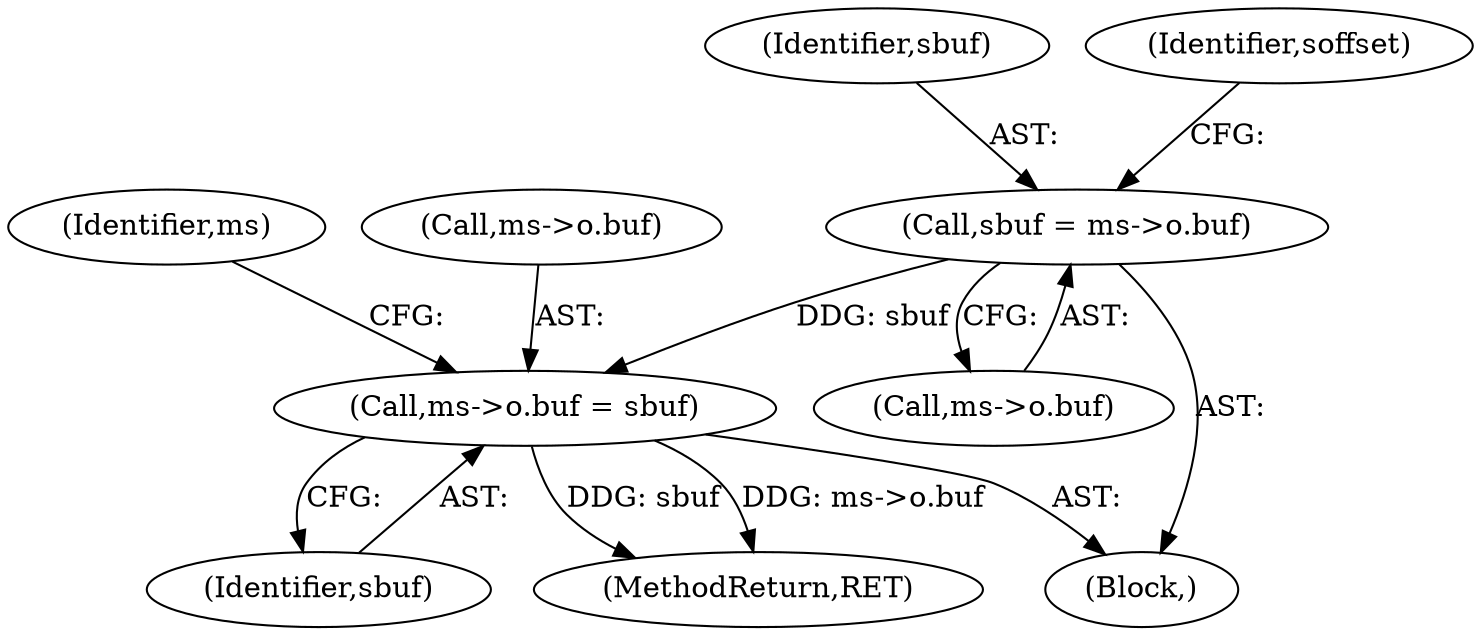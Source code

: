 digraph "0_file_4a284c89d6ef11aca34da65da7d673050a5ea320_4@pointer" {
"1001545" [label="(Call,sbuf = ms->o.buf)"];
"1001602" [label="(Call,ms->o.buf = sbuf)"];
"1001546" [label="(Identifier,sbuf)"];
"1001547" [label="(Call,ms->o.buf)"];
"1001553" [label="(Identifier,soffset)"];
"1001602" [label="(Call,ms->o.buf = sbuf)"];
"1001545" [label="(Call,sbuf = ms->o.buf)"];
"1001608" [label="(Identifier,sbuf)"];
"1001784" [label="(MethodReturn,RET)"];
"1001456" [label="(Block,)"];
"1001611" [label="(Identifier,ms)"];
"1001603" [label="(Call,ms->o.buf)"];
"1001545" -> "1001456"  [label="AST: "];
"1001545" -> "1001547"  [label="CFG: "];
"1001546" -> "1001545"  [label="AST: "];
"1001547" -> "1001545"  [label="AST: "];
"1001553" -> "1001545"  [label="CFG: "];
"1001545" -> "1001602"  [label="DDG: sbuf"];
"1001602" -> "1001456"  [label="AST: "];
"1001602" -> "1001608"  [label="CFG: "];
"1001603" -> "1001602"  [label="AST: "];
"1001608" -> "1001602"  [label="AST: "];
"1001611" -> "1001602"  [label="CFG: "];
"1001602" -> "1001784"  [label="DDG: sbuf"];
"1001602" -> "1001784"  [label="DDG: ms->o.buf"];
}
